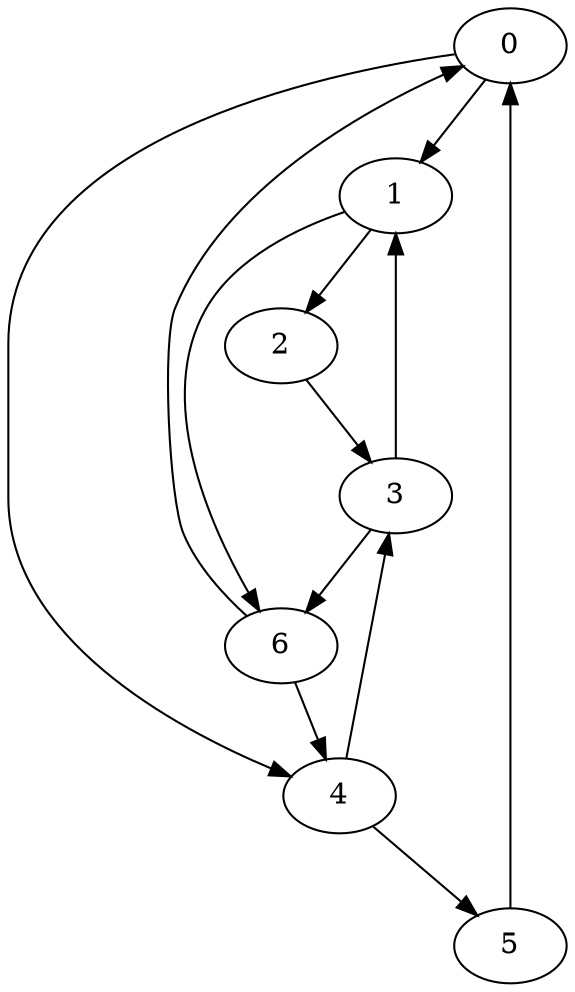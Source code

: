 digraph A {
	0 -> 1 [weight = 1]
	0 -> 4 [weight = 1]
	1 -> 2 [weight = 1]
	1 -> 6 [weight = 3]
	2 -> 3 [weight = 1]
	3 -> 1 [weight = 7]
	3 -> 6 [weight = 1]
	4 -> 3 [weight = 4]
	4 -> 5 [weight = 2]
	5 -> 0 [weight = 6]
	6 -> 0 [weight = 1]
	6 -> 4 [weight = 5]
}